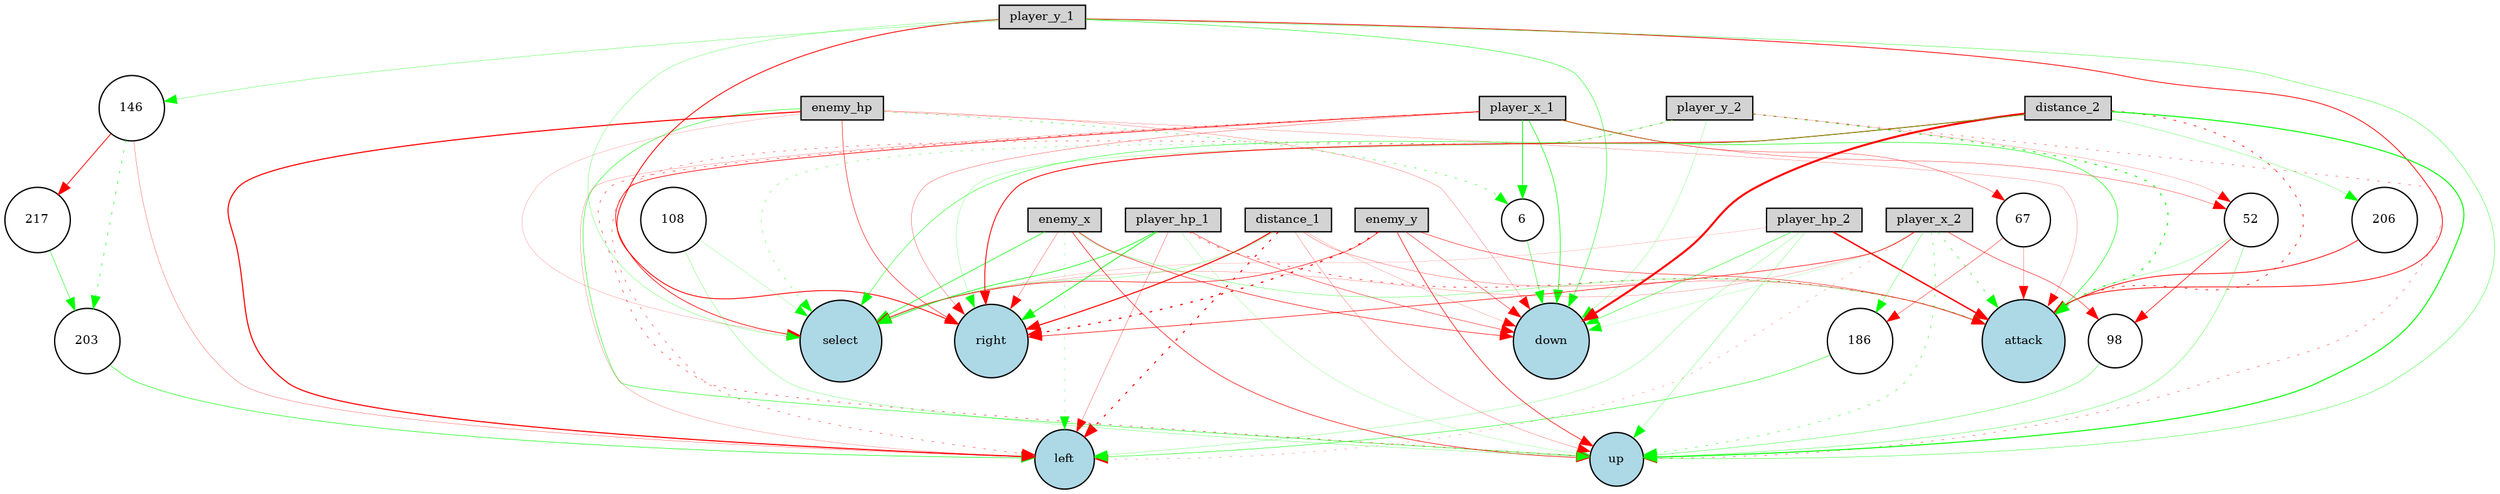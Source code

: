 digraph {
	node [fontsize=9 height=0.2 shape=circle width=0.2]
	enemy_hp [fillcolor=lightgray shape=box style=filled]
	player_hp_1 [fillcolor=lightgray shape=box style=filled]
	player_hp_2 [fillcolor=lightgray shape=box style=filled]
	enemy_x [fillcolor=lightgray shape=box style=filled]
	enemy_y [fillcolor=lightgray shape=box style=filled]
	player_x_1 [fillcolor=lightgray shape=box style=filled]
	player_y_1 [fillcolor=lightgray shape=box style=filled]
	player_x_2 [fillcolor=lightgray shape=box style=filled]
	player_y_2 [fillcolor=lightgray shape=box style=filled]
	distance_1 [fillcolor=lightgray shape=box style=filled]
	distance_2 [fillcolor=lightgray shape=box style=filled]
	attack [fillcolor=lightblue style=filled]
	up [fillcolor=lightblue style=filled]
	down [fillcolor=lightblue style=filled]
	left [fillcolor=lightblue style=filled]
	right [fillcolor=lightblue style=filled]
	select [fillcolor=lightblue style=filled]
	6 [fillcolor=white style=filled]
	98 [fillcolor=white style=filled]
	67 [fillcolor=white style=filled]
	203 [fillcolor=white style=filled]
	108 [fillcolor=white style=filled]
	206 [fillcolor=white style=filled]
	146 [fillcolor=white style=filled]
	52 [fillcolor=white style=filled]
	217 [fillcolor=white style=filled]
	186 [fillcolor=white style=filled]
	enemy_x -> select [color=green penwidth=0.4596767954801433 style=solid]
	player_hp_2 -> attack [color=red penwidth=1.0829269102502903 style=solid]
	player_hp_1 -> attack [color=red penwidth=0.4423114911311672 style=dotted]
	player_y_1 -> right [color=red penwidth=0.6567381330655043 style=solid]
	distance_2 -> up [color=green penwidth=0.7721838575939184 style=solid]
	player_x_1 -> left [color=red penwidth=0.14619007949582818 style=solid]
	player_y_2 -> down [color=green penwidth=0.1516007852911244 style=solid]
	enemy_x -> down [color=red penwidth=0.416841842874629 style=solid]
	6 -> down [color=green penwidth=0.3329840434899272 style=solid]
	player_hp_1 -> select [color=green penwidth=0.4988206070846193 style=solid]
	player_hp_2 -> left [color=green penwidth=0.16295436491216142 style=solid]
	player_x_2 -> up [color=green penwidth=0.33351169733088204 style=dotted]
	enemy_hp -> attack [color=red penwidth=0.15128452556356872 style=solid]
	distance_1 -> left [color=red penwidth=0.816436704551267 style=dotted]
	enemy_y -> up [color=red penwidth=0.4675811022577785 style=solid]
	52 -> 98 [color=red penwidth=0.48277973103395355 style=solid]
	distance_1 -> right [color=red penwidth=0.8045965805575276 style=solid]
	distance_2 -> right [color=red penwidth=0.6674111774066122 style=solid]
	enemy_y -> right [color=red penwidth=0.8959794942373049 style=dotted]
	player_x_1 -> right [color=red penwidth=0.2125212093121901 style=solid]
	player_y_2 -> up [color=red penwidth=0.2626981816634292 style=dotted]
	146 -> 203 [color=green penwidth=0.4267459868121255 style=dotted]
	enemy_hp -> 6 [color=green penwidth=0.3319359889874354 style=dotted]
	217 -> 203 [color=green penwidth=0.3370960560077737 style=solid]
	player_x_1 -> up [color=red penwidth=0.3464755852915611 style=dotted]
	67 -> attack [color=red penwidth=0.1940057494750923 style=solid]
	player_x_1 -> 67 [color=red penwidth=0.24916850530125859 style=solid]
	player_hp_2 -> up [color=green penwidth=0.17921292160472746 style=solid]
	player_x_2 -> left [color=red penwidth=0.16380783984292355 style=dotted]
	206 -> attack [color=red penwidth=0.5992055255043394 style=solid]
	enemy_hp -> right [color=red penwidth=0.37270011318374774 style=solid]
	player_y_1 -> down [color=green penwidth=0.3421732522043171 style=solid]
	146 -> left [color=red penwidth=0.1933795190834643 style=solid]
	distance_1 -> up [color=red penwidth=0.17899811096089263 style=solid]
	player_y_2 -> right [color=green penwidth=0.15049668908856645 style=solid]
	enemy_x -> right [color=red penwidth=0.20743382342395772 style=solid]
	108 -> up [color=green penwidth=0.17471231599916226 style=solid]
	player_hp_1 -> left [color=red penwidth=0.2083021839013814 style=solid]
	player_y_1 -> select [color=green penwidth=0.1894478023424241 style=solid]
	52 -> up [color=green penwidth=0.23053691187004555 style=solid]
	player_x_1 -> down [color=green penwidth=0.4537514171296758 style=solid]
	enemy_hp -> left [color=red penwidth=0.8477613629951202 style=solid]
	enemy_x -> up [color=red penwidth=0.4410109517205175 style=solid]
	player_hp_1 -> right [color=green penwidth=0.5810384164586485 style=solid]
	67 -> 186 [color=red penwidth=0.28876236829585256 style=solid]
	player_x_2 -> attack [color=green penwidth=0.38717484744202224 style=dotted]
	player_x_2 -> 98 [color=red penwidth=0.36162370764039886 style=solid]
	distance_1 -> down [color=red penwidth=0.12628502268931716 style=solid]
	enemy_hp -> select [color=red penwidth=0.121025192882006 style=solid]
	distance_2 -> down [color=red penwidth=1.5496581313042979 style=solid]
	player_x_2 -> select [color=red penwidth=0.14529551148816608 style=solid]
	player_x_2 -> 186 [color=green penwidth=0.22141395958929283 style=solid]
	player_y_2 -> 52 [color=red penwidth=0.13747403741695435 style=solid]
	player_y_1 -> attack [color=red penwidth=0.5934073273298524 style=solid]
	player_y_2 -> select [color=green penwidth=0.2449985668519447 style=dotted]
	distance_2 -> select [color=green penwidth=0.3249958853155721 style=solid]
	enemy_y -> select [color=red penwidth=0.43223964653600633 style=solid]
	enemy_hp -> up [color=green penwidth=0.3522094524048023 style=solid]
	player_x_1 -> 52 [color=red penwidth=0.24719673758868996 style=solid]
	distance_2 -> attack [color=red penwidth=0.5266643817650565 style=dotted]
	player_y_2 -> left [color=red penwidth=0.285646534225681 style=dotted]
	player_y_1 -> 146 [color=green penwidth=0.21001845621703313 style=solid]
	player_x_1 -> attack [color=green penwidth=0.4027118684148093 style=solid]
	203 -> left [color=green penwidth=0.3973154765639333 style=solid]
	enemy_x -> left [color=green penwidth=0.16601866461122083 style=dotted]
	player_hp_2 -> down [color=green penwidth=0.33189765257027903 style=solid]
	player_x_2 -> down [color=green penwidth=0.10356820349820503 style=solid]
	distance_1 -> attack [color=red penwidth=0.20510986369546452 style=solid]
	enemy_y -> attack [color=red penwidth=0.3419322496320732 style=solid]
	distance_2 -> 206 [color=green penwidth=0.18759288626234388 style=solid]
	player_hp_1 -> down [color=red penwidth=0.31639088533355597 style=solid]
	enemy_hp -> down [color=red penwidth=0.16566329141849873 style=solid]
	186 -> left [color=green penwidth=0.3495962897965842 style=solid]
	player_hp_1 -> up [color=green penwidth=0.128392430882868 style=solid]
	distance_1 -> select [color=green penwidth=0.17948434316788497 style=solid]
	52 -> attack [color=green penwidth=0.16880882204138342 style=solid]
	player_x_1 -> select [color=red penwidth=0.5117134665220101 style=solid]
	player_y_2 -> attack [color=green penwidth=0.7221013667008803 style=dotted]
	enemy_x -> attack [color=green penwidth=0.2126130522330521 style=solid]
	player_hp_2 -> select [color=red penwidth=0.1023556744339332 style=solid]
	146 -> 217 [color=red penwidth=0.6044191882202662 style=solid]
	98 -> up [color=green penwidth=0.2513058772211738 style=solid]
	player_x_2 -> right [color=red penwidth=0.44650426765394513 style=solid]
	108 -> select [color=green penwidth=0.13537393513018853 style=solid]
	player_y_1 -> up [color=green penwidth=0.2645369051945198 style=solid]
	enemy_y -> down [color=red penwidth=0.31920069997608413 style=solid]
	player_x_1 -> 6 [color=green penwidth=0.6113939072882 style=solid]
}
